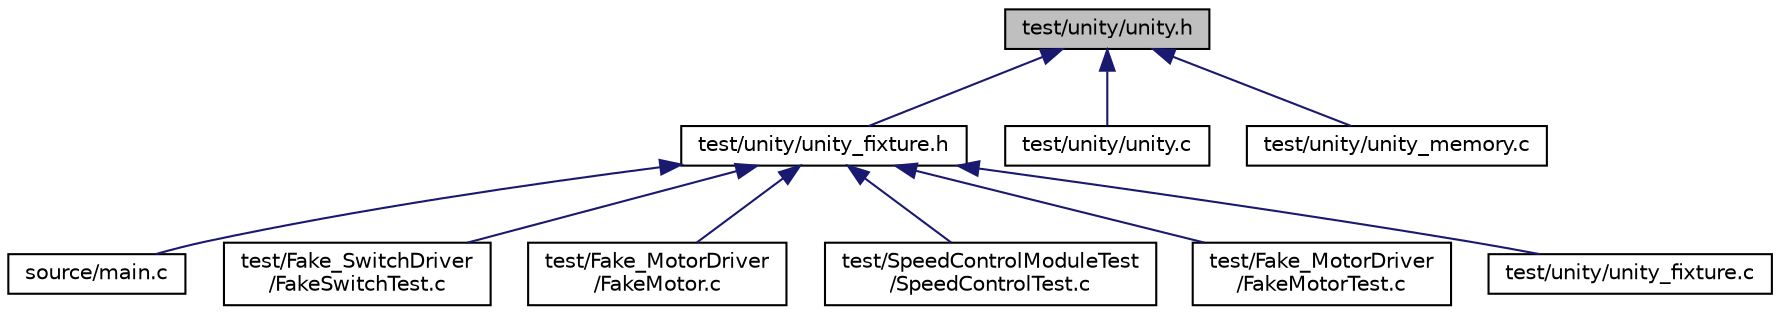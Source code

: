 digraph "test/unity/unity.h"
{
 // LATEX_PDF_SIZE
  edge [fontname="Helvetica",fontsize="10",labelfontname="Helvetica",labelfontsize="10"];
  node [fontname="Helvetica",fontsize="10",shape=record];
  Node1 [label="test/unity/unity.h",height=0.2,width=0.4,color="black", fillcolor="grey75", style="filled", fontcolor="black",tooltip=" "];
  Node1 -> Node2 [dir="back",color="midnightblue",fontsize="10",style="solid"];
  Node2 [label="test/unity/unity_fixture.h",height=0.2,width=0.4,color="black", fillcolor="white", style="filled",URL="$unity__fixture_8h.html",tooltip=" "];
  Node2 -> Node3 [dir="back",color="midnightblue",fontsize="10",style="solid"];
  Node3 [label="source/main.c",height=0.2,width=0.4,color="black", fillcolor="white", style="filled",URL="$main_8c.html",tooltip=" "];
  Node2 -> Node4 [dir="back",color="midnightblue",fontsize="10",style="solid"];
  Node4 [label="test/Fake_SwitchDriver\l/FakeSwitchTest.c",height=0.2,width=0.4,color="black", fillcolor="white", style="filled",URL="$FakeSwitchTest_8c.html",tooltip=" "];
  Node2 -> Node5 [dir="back",color="midnightblue",fontsize="10",style="solid"];
  Node5 [label="test/Fake_MotorDriver\l/FakeMotor.c",height=0.2,width=0.4,color="black", fillcolor="white", style="filled",URL="$FakeMotor_8c.html",tooltip=" "];
  Node2 -> Node6 [dir="back",color="midnightblue",fontsize="10",style="solid"];
  Node6 [label="test/SpeedControlModuleTest\l/SpeedControlTest.c",height=0.2,width=0.4,color="black", fillcolor="white", style="filled",URL="$SpeedControlTest_8c.html",tooltip=" "];
  Node2 -> Node7 [dir="back",color="midnightblue",fontsize="10",style="solid"];
  Node7 [label="test/Fake_MotorDriver\l/FakeMotorTest.c",height=0.2,width=0.4,color="black", fillcolor="white", style="filled",URL="$FakeMotorTest_8c.html",tooltip=" "];
  Node2 -> Node8 [dir="back",color="midnightblue",fontsize="10",style="solid"];
  Node8 [label="test/unity/unity_fixture.c",height=0.2,width=0.4,color="black", fillcolor="white", style="filled",URL="$unity__fixture_8c.html",tooltip=" "];
  Node1 -> Node9 [dir="back",color="midnightblue",fontsize="10",style="solid"];
  Node9 [label="test/unity/unity.c",height=0.2,width=0.4,color="black", fillcolor="white", style="filled",URL="$unity_8c.html",tooltip=" "];
  Node1 -> Node10 [dir="back",color="midnightblue",fontsize="10",style="solid"];
  Node10 [label="test/unity/unity_memory.c",height=0.2,width=0.4,color="black", fillcolor="white", style="filled",URL="$unity__memory_8c.html",tooltip=" "];
}
